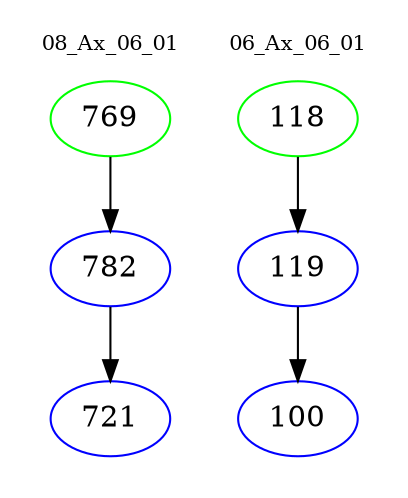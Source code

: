 digraph{
subgraph cluster_0 {
color = white
label = "08_Ax_06_01";
fontsize=10;
T0_769 [label="769", color="green"]
T0_769 -> T0_782 [color="black"]
T0_782 [label="782", color="blue"]
T0_782 -> T0_721 [color="black"]
T0_721 [label="721", color="blue"]
}
subgraph cluster_1 {
color = white
label = "06_Ax_06_01";
fontsize=10;
T1_118 [label="118", color="green"]
T1_118 -> T1_119 [color="black"]
T1_119 [label="119", color="blue"]
T1_119 -> T1_100 [color="black"]
T1_100 [label="100", color="blue"]
}
}
